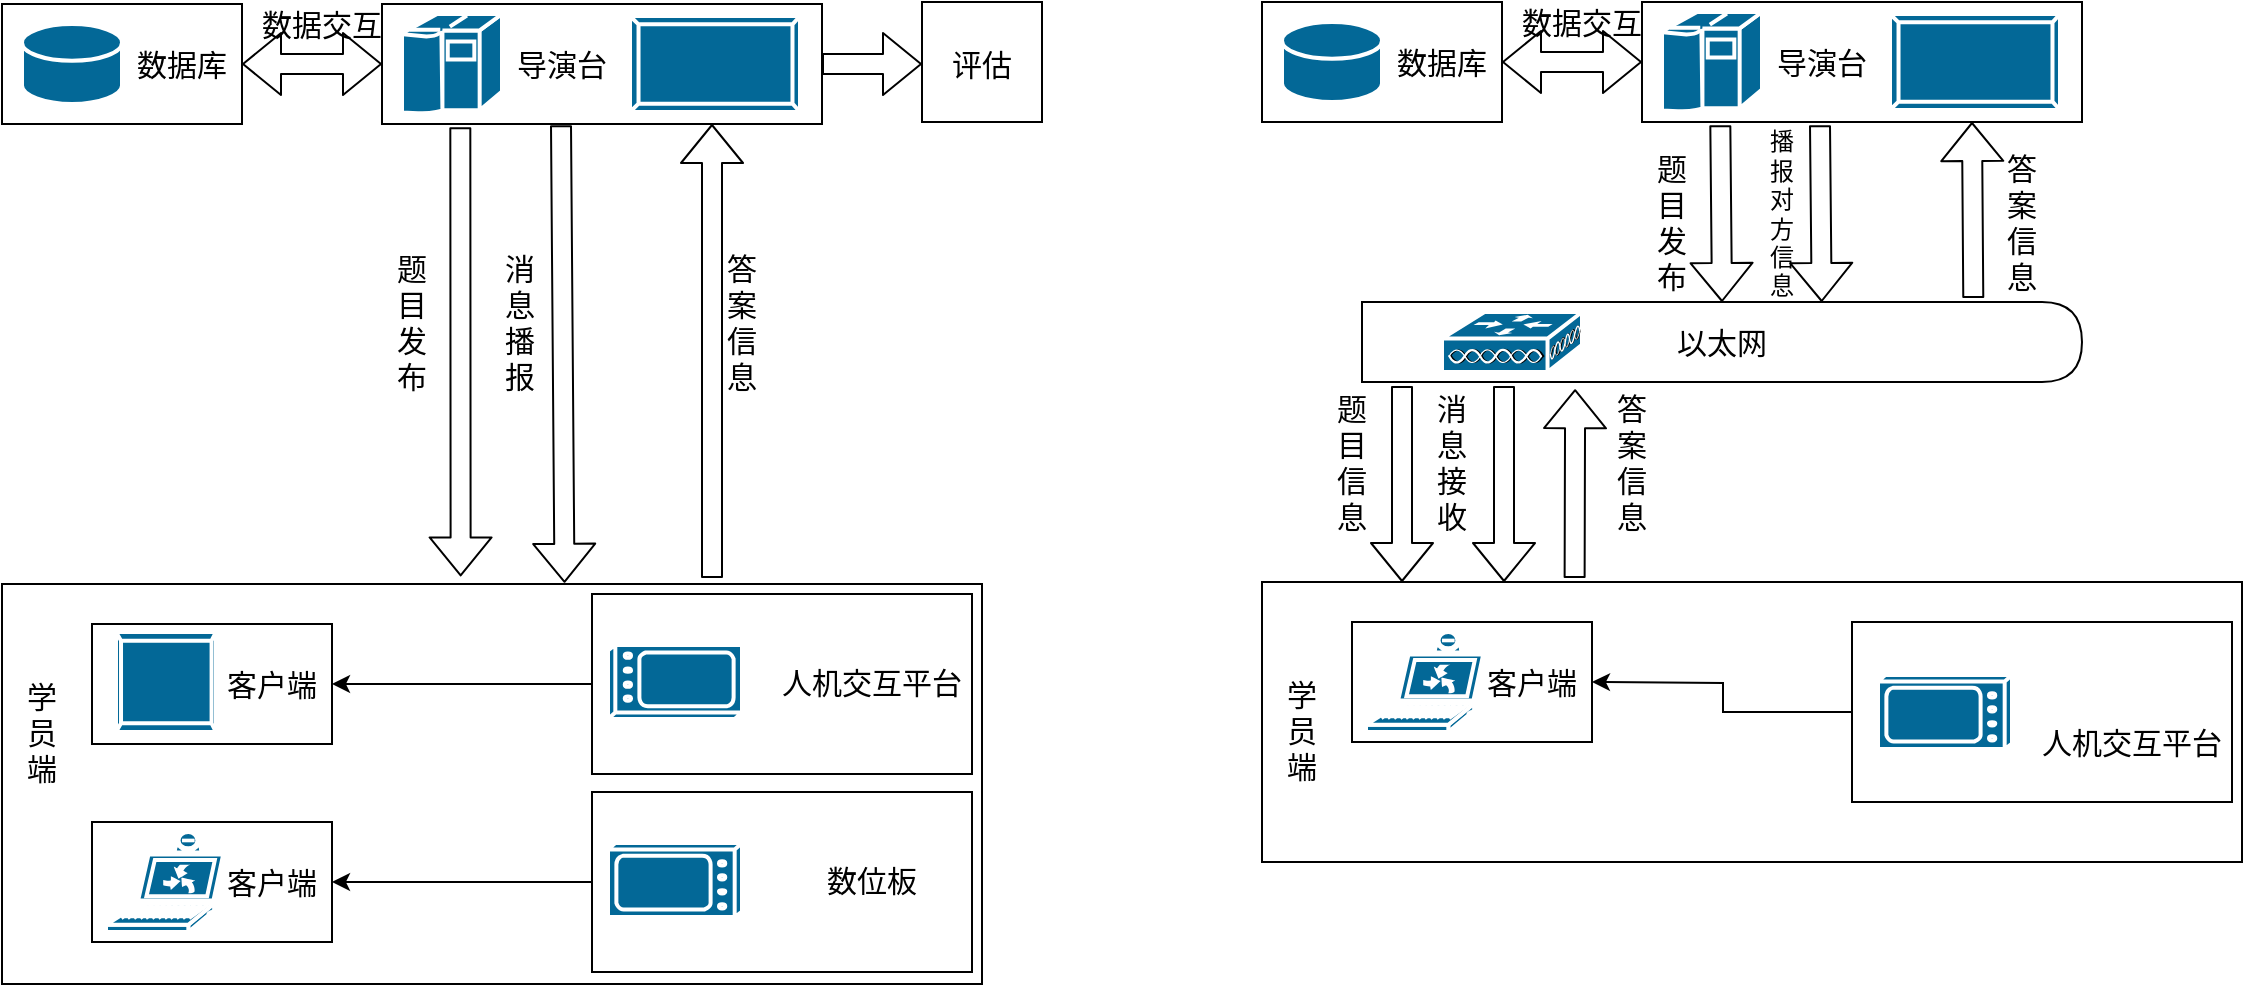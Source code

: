 <mxfile version="14.4.3" type="github">
  <diagram id="prtHgNgQTEPvFCAcTncT" name="Page-1">
    <mxGraphModel dx="1028" dy="511" grid="1" gridSize="10" guides="1" tooltips="1" connect="1" arrows="1" fold="1" page="1" pageScale="1" pageWidth="827" pageHeight="1169" math="0" shadow="0">
      <root>
        <mxCell id="0" />
        <mxCell id="1" parent="0" />
        <mxCell id="Bq_kC5_2EOcl6bQPgjw--1" value="" style="rounded=0;whiteSpace=wrap;html=1;" vertex="1" parent="1">
          <mxGeometry x="360" y="50" width="220" height="60" as="geometry" />
        </mxCell>
        <mxCell id="Bq_kC5_2EOcl6bQPgjw--8" value="" style="shape=mxgraph.cisco.computers_and_peripherals.ibm_mainframe;html=1;pointerEvents=1;dashed=0;fillColor=#036897;strokeColor=#ffffff;strokeWidth=2;verticalLabelPosition=bottom;verticalAlign=top;align=center;outlineConnect=0;" vertex="1" parent="1">
          <mxGeometry x="370" y="55" width="50" height="50" as="geometry" />
        </mxCell>
        <mxCell id="Bq_kC5_2EOcl6bQPgjw--9" value="&lt;font style=&quot;vertical-align: inherit; font-size: 15px;&quot;&gt;&lt;font style=&quot;vertical-align: inherit; font-size: 15px;&quot;&gt;导演台&lt;/font&gt;&lt;/font&gt;" style="text;html=1;strokeColor=none;fillColor=none;align=center;verticalAlign=middle;whiteSpace=wrap;rounded=0;fontSize=15;" vertex="1" parent="1">
          <mxGeometry x="400" y="70" width="100" height="20" as="geometry" />
        </mxCell>
        <mxCell id="Bq_kC5_2EOcl6bQPgjw--10" value="" style="shape=mxgraph.cisco.misc.pad_2;html=1;pointerEvents=1;dashed=0;fillColor=#036897;strokeColor=#ffffff;strokeWidth=2;verticalLabelPosition=bottom;verticalAlign=top;align=center;outlineConnect=0;fontSize=15;" vertex="1" parent="1">
          <mxGeometry x="484" y="56" width="85" height="48" as="geometry" />
        </mxCell>
        <mxCell id="Bq_kC5_2EOcl6bQPgjw--13" value="" style="rounded=0;whiteSpace=wrap;html=1;" vertex="1" parent="1">
          <mxGeometry x="170" y="50" width="120" height="60" as="geometry" />
        </mxCell>
        <mxCell id="Bq_kC5_2EOcl6bQPgjw--14" value="" style="shape=mxgraph.cisco.storage.relational_database;html=1;pointerEvents=1;dashed=0;fillColor=#036897;strokeColor=#ffffff;strokeWidth=2;verticalLabelPosition=bottom;verticalAlign=top;align=center;outlineConnect=0;fontSize=15;" vertex="1" parent="1">
          <mxGeometry x="180" y="60" width="50" height="40" as="geometry" />
        </mxCell>
        <mxCell id="Bq_kC5_2EOcl6bQPgjw--16" value="&lt;font style=&quot;vertical-align: inherit ; font-size: 15px&quot;&gt;&lt;font style=&quot;vertical-align: inherit ; font-size: 15px&quot;&gt;&lt;font style=&quot;vertical-align: inherit&quot;&gt;&lt;font style=&quot;vertical-align: inherit&quot;&gt;数据库&lt;/font&gt;&lt;/font&gt;&lt;/font&gt;&lt;/font&gt;" style="text;html=1;strokeColor=none;fillColor=none;align=center;verticalAlign=middle;whiteSpace=wrap;rounded=0;fontSize=15;" vertex="1" parent="1">
          <mxGeometry x="210" y="70" width="100" height="20" as="geometry" />
        </mxCell>
        <mxCell id="Bq_kC5_2EOcl6bQPgjw--17" value="" style="shape=flexArrow;endArrow=classic;startArrow=classic;html=1;fontSize=15;entryX=0;entryY=0.5;entryDx=0;entryDy=0;exitX=1;exitY=0.5;exitDx=0;exitDy=0;" edge="1" parent="1" source="Bq_kC5_2EOcl6bQPgjw--13" target="Bq_kC5_2EOcl6bQPgjw--1">
          <mxGeometry width="50" height="50" relative="1" as="geometry">
            <mxPoint x="290" y="90" as="sourcePoint" />
            <mxPoint x="440" y="120" as="targetPoint" />
          </mxGeometry>
        </mxCell>
        <mxCell id="Bq_kC5_2EOcl6bQPgjw--18" value="&lt;font style=&quot;vertical-align: inherit ; font-size: 15px&quot;&gt;&lt;font style=&quot;vertical-align: inherit ; font-size: 15px&quot;&gt;&lt;font style=&quot;vertical-align: inherit&quot;&gt;&lt;font style=&quot;vertical-align: inherit&quot;&gt;&lt;font style=&quot;vertical-align: inherit&quot;&gt;&lt;font style=&quot;vertical-align: inherit&quot;&gt;数据交互&lt;/font&gt;&lt;/font&gt;&lt;/font&gt;&lt;/font&gt;&lt;/font&gt;&lt;/font&gt;" style="text;html=1;strokeColor=none;fillColor=none;align=center;verticalAlign=middle;whiteSpace=wrap;rounded=0;fontSize=15;" vertex="1" parent="1">
          <mxGeometry x="280" y="50" width="100" height="20" as="geometry" />
        </mxCell>
        <mxCell id="Bq_kC5_2EOcl6bQPgjw--21" value="" style="shape=flexArrow;endArrow=classic;html=1;fontSize=15;entryX=0.468;entryY=-0.019;entryDx=0;entryDy=0;exitX=0.178;exitY=1.027;exitDx=0;exitDy=0;exitPerimeter=0;entryPerimeter=0;" edge="1" parent="1" source="Bq_kC5_2EOcl6bQPgjw--1" target="Bq_kC5_2EOcl6bQPgjw--41">
          <mxGeometry width="50" height="50" relative="1" as="geometry">
            <mxPoint x="170" y="150" as="sourcePoint" />
            <mxPoint x="400" y="200" as="targetPoint" />
          </mxGeometry>
        </mxCell>
        <mxCell id="Bq_kC5_2EOcl6bQPgjw--23" value="" style="shape=flexArrow;endArrow=classic;html=1;fontSize=15;entryX=0.574;entryY=-0.003;entryDx=0;entryDy=0;exitX=0.178;exitY=1.027;exitDx=0;exitDy=0;exitPerimeter=0;entryPerimeter=0;" edge="1" parent="1" target="Bq_kC5_2EOcl6bQPgjw--41">
          <mxGeometry width="50" height="50" relative="1" as="geometry">
            <mxPoint x="449.5" y="110.62" as="sourcePoint" />
            <mxPoint x="450.34" y="199" as="targetPoint" />
          </mxGeometry>
        </mxCell>
        <mxCell id="Bq_kC5_2EOcl6bQPgjw--25" value="" style="shape=flexArrow;endArrow=classic;html=1;fontSize=15;entryX=0.75;entryY=1;entryDx=0;entryDy=0;" edge="1" parent="1" target="Bq_kC5_2EOcl6bQPgjw--1">
          <mxGeometry width="50" height="50" relative="1" as="geometry">
            <mxPoint x="525" y="337" as="sourcePoint" />
            <mxPoint x="459.84" y="210" as="targetPoint" />
          </mxGeometry>
        </mxCell>
        <mxCell id="Bq_kC5_2EOcl6bQPgjw--41" value="" style="rounded=0;whiteSpace=wrap;html=1;" vertex="1" parent="1">
          <mxGeometry x="170" y="340" width="490" height="200" as="geometry" />
        </mxCell>
        <mxCell id="Bq_kC5_2EOcl6bQPgjw--42" value="" style="rounded=0;whiteSpace=wrap;html=1;" vertex="1" parent="1">
          <mxGeometry x="215" y="360" width="120" height="60" as="geometry" />
        </mxCell>
        <mxCell id="Bq_kC5_2EOcl6bQPgjw--43" style="edgeStyle=orthogonalEdgeStyle;rounded=0;orthogonalLoop=1;jettySize=auto;html=1;fontSize=15;" edge="1" parent="1" source="Bq_kC5_2EOcl6bQPgjw--44">
          <mxGeometry relative="1" as="geometry">
            <mxPoint x="335" y="390" as="targetPoint" />
          </mxGeometry>
        </mxCell>
        <mxCell id="Bq_kC5_2EOcl6bQPgjw--44" value="" style="rounded=0;whiteSpace=wrap;html=1;" vertex="1" parent="1">
          <mxGeometry x="465" y="345" width="190" height="90" as="geometry" />
        </mxCell>
        <mxCell id="Bq_kC5_2EOcl6bQPgjw--45" value="&lt;font style=&quot;vertical-align: inherit ; font-size: 15px&quot;&gt;&lt;font style=&quot;vertical-align: inherit ; font-size: 15px&quot;&gt;&lt;font style=&quot;vertical-align: inherit&quot;&gt;&lt;font style=&quot;vertical-align: inherit&quot;&gt;&lt;font style=&quot;vertical-align: inherit&quot;&gt;&lt;font style=&quot;vertical-align: inherit&quot;&gt;客户端&lt;/font&gt;&lt;/font&gt;&lt;/font&gt;&lt;/font&gt;&lt;/font&gt;&lt;/font&gt;" style="text;html=1;strokeColor=none;fillColor=none;align=center;verticalAlign=middle;whiteSpace=wrap;rounded=0;fontSize=15;" vertex="1" parent="1">
          <mxGeometry x="255" y="380" width="100" height="20" as="geometry" />
        </mxCell>
        <mxCell id="Bq_kC5_2EOcl6bQPgjw--48" value="&lt;font style=&quot;vertical-align: inherit ; font-size: 15px&quot;&gt;&lt;font style=&quot;vertical-align: inherit ; font-size: 15px&quot;&gt;&lt;font style=&quot;vertical-align: inherit&quot;&gt;&lt;font style=&quot;vertical-align: inherit&quot;&gt;&lt;font style=&quot;vertical-align: inherit&quot;&gt;&lt;font style=&quot;vertical-align: inherit&quot;&gt;&lt;font style=&quot;vertical-align: inherit&quot;&gt;&lt;font style=&quot;vertical-align: inherit&quot;&gt;人机交互平台&lt;/font&gt;&lt;/font&gt;&lt;/font&gt;&lt;/font&gt;&lt;/font&gt;&lt;/font&gt;&lt;/font&gt;&lt;/font&gt;" style="text;html=1;strokeColor=none;fillColor=none;align=center;verticalAlign=middle;whiteSpace=wrap;rounded=0;fontSize=15;" vertex="1" parent="1">
          <mxGeometry x="555" y="379" width="100" height="20" as="geometry" />
        </mxCell>
        <mxCell id="Bq_kC5_2EOcl6bQPgjw--49" value="&lt;font style=&quot;vertical-align: inherit ; font-size: 15px&quot;&gt;&lt;font style=&quot;vertical-align: inherit ; font-size: 15px&quot;&gt;&lt;font style=&quot;vertical-align: inherit&quot;&gt;&lt;font style=&quot;vertical-align: inherit&quot;&gt;&lt;font style=&quot;vertical-align: inherit&quot;&gt;&lt;font style=&quot;vertical-align: inherit&quot;&gt;学员端&lt;/font&gt;&lt;/font&gt;&lt;/font&gt;&lt;/font&gt;&lt;/font&gt;&lt;/font&gt;" style="text;html=1;strokeColor=none;fillColor=none;align=center;verticalAlign=middle;whiteSpace=wrap;rounded=0;fontSize=15;" vertex="1" parent="1">
          <mxGeometry x="180" y="403.5" width="20" height="20" as="geometry" />
        </mxCell>
        <mxCell id="Bq_kC5_2EOcl6bQPgjw--51" value="" style="rounded=0;whiteSpace=wrap;html=1;" vertex="1" parent="1">
          <mxGeometry x="990" y="49" width="220" height="60" as="geometry" />
        </mxCell>
        <mxCell id="Bq_kC5_2EOcl6bQPgjw--52" value="" style="shape=delay;whiteSpace=wrap;html=1;" vertex="1" parent="1">
          <mxGeometry x="850" y="199" width="360" height="40" as="geometry" />
        </mxCell>
        <mxCell id="Bq_kC5_2EOcl6bQPgjw--53" value="" style="shape=mxgraph.cisco.computers_and_peripherals.ibm_mainframe;html=1;pointerEvents=1;dashed=0;fillColor=#036897;strokeColor=#ffffff;strokeWidth=2;verticalLabelPosition=bottom;verticalAlign=top;align=center;outlineConnect=0;" vertex="1" parent="1">
          <mxGeometry x="1000" y="54" width="50" height="50" as="geometry" />
        </mxCell>
        <mxCell id="Bq_kC5_2EOcl6bQPgjw--54" value="&lt;font style=&quot;vertical-align: inherit; font-size: 15px;&quot;&gt;&lt;font style=&quot;vertical-align: inherit; font-size: 15px;&quot;&gt;导演台&lt;/font&gt;&lt;/font&gt;" style="text;html=1;strokeColor=none;fillColor=none;align=center;verticalAlign=middle;whiteSpace=wrap;rounded=0;fontSize=15;" vertex="1" parent="1">
          <mxGeometry x="1030" y="69" width="100" height="20" as="geometry" />
        </mxCell>
        <mxCell id="Bq_kC5_2EOcl6bQPgjw--55" value="" style="shape=mxgraph.cisco.misc.pad_2;html=1;pointerEvents=1;dashed=0;fillColor=#036897;strokeColor=#ffffff;strokeWidth=2;verticalLabelPosition=bottom;verticalAlign=top;align=center;outlineConnect=0;fontSize=15;" vertex="1" parent="1">
          <mxGeometry x="1114" y="55" width="85" height="48" as="geometry" />
        </mxCell>
        <mxCell id="Bq_kC5_2EOcl6bQPgjw--56" value="" style="shape=mxgraph.cisco.misc.mesh_ap;html=1;pointerEvents=1;dashed=0;fillColor=#036897;strokeColor=#ffffff;strokeWidth=2;verticalLabelPosition=bottom;verticalAlign=top;align=center;outlineConnect=0;fontSize=15;" vertex="1" parent="1">
          <mxGeometry x="890" y="204" width="70" height="30" as="geometry" />
        </mxCell>
        <mxCell id="Bq_kC5_2EOcl6bQPgjw--57" value="&lt;font style=&quot;vertical-align: inherit ; font-size: 15px&quot;&gt;&lt;font style=&quot;vertical-align: inherit ; font-size: 15px&quot;&gt;&lt;font style=&quot;vertical-align: inherit&quot;&gt;&lt;font style=&quot;vertical-align: inherit&quot;&gt;以太网&lt;/font&gt;&lt;/font&gt;&lt;/font&gt;&lt;/font&gt;" style="text;html=1;strokeColor=none;fillColor=none;align=center;verticalAlign=middle;whiteSpace=wrap;rounded=0;fontSize=15;" vertex="1" parent="1">
          <mxGeometry x="980" y="209" width="100" height="20" as="geometry" />
        </mxCell>
        <mxCell id="Bq_kC5_2EOcl6bQPgjw--58" value="" style="rounded=0;whiteSpace=wrap;html=1;" vertex="1" parent="1">
          <mxGeometry x="800" y="49" width="120" height="60" as="geometry" />
        </mxCell>
        <mxCell id="Bq_kC5_2EOcl6bQPgjw--59" value="" style="shape=mxgraph.cisco.storage.relational_database;html=1;pointerEvents=1;dashed=0;fillColor=#036897;strokeColor=#ffffff;strokeWidth=2;verticalLabelPosition=bottom;verticalAlign=top;align=center;outlineConnect=0;fontSize=15;" vertex="1" parent="1">
          <mxGeometry x="810" y="59" width="50" height="40" as="geometry" />
        </mxCell>
        <mxCell id="Bq_kC5_2EOcl6bQPgjw--60" value="&lt;font style=&quot;vertical-align: inherit ; font-size: 15px&quot;&gt;&lt;font style=&quot;vertical-align: inherit ; font-size: 15px&quot;&gt;&lt;font style=&quot;vertical-align: inherit&quot;&gt;&lt;font style=&quot;vertical-align: inherit&quot;&gt;数据库&lt;/font&gt;&lt;/font&gt;&lt;/font&gt;&lt;/font&gt;" style="text;html=1;strokeColor=none;fillColor=none;align=center;verticalAlign=middle;whiteSpace=wrap;rounded=0;fontSize=15;" vertex="1" parent="1">
          <mxGeometry x="840" y="69" width="100" height="20" as="geometry" />
        </mxCell>
        <mxCell id="Bq_kC5_2EOcl6bQPgjw--61" value="" style="shape=flexArrow;endArrow=classic;startArrow=classic;html=1;fontSize=15;entryX=0;entryY=0.5;entryDx=0;entryDy=0;exitX=1;exitY=0.5;exitDx=0;exitDy=0;" edge="1" parent="1" source="Bq_kC5_2EOcl6bQPgjw--58" target="Bq_kC5_2EOcl6bQPgjw--51">
          <mxGeometry width="50" height="50" relative="1" as="geometry">
            <mxPoint x="920" y="89" as="sourcePoint" />
            <mxPoint x="1070" y="119" as="targetPoint" />
          </mxGeometry>
        </mxCell>
        <mxCell id="Bq_kC5_2EOcl6bQPgjw--62" value="&lt;font style=&quot;vertical-align: inherit ; font-size: 15px&quot;&gt;&lt;font style=&quot;vertical-align: inherit ; font-size: 15px&quot;&gt;&lt;font style=&quot;vertical-align: inherit&quot;&gt;&lt;font style=&quot;vertical-align: inherit&quot;&gt;&lt;font style=&quot;vertical-align: inherit&quot;&gt;&lt;font style=&quot;vertical-align: inherit&quot;&gt;数据交互&lt;/font&gt;&lt;/font&gt;&lt;/font&gt;&lt;/font&gt;&lt;/font&gt;&lt;/font&gt;" style="text;html=1;strokeColor=none;fillColor=none;align=center;verticalAlign=middle;whiteSpace=wrap;rounded=0;fontSize=15;" vertex="1" parent="1">
          <mxGeometry x="910" y="49" width="100" height="20" as="geometry" />
        </mxCell>
        <mxCell id="Bq_kC5_2EOcl6bQPgjw--63" value="" style="shape=flexArrow;endArrow=classic;html=1;fontSize=15;entryX=0.5;entryY=0;entryDx=0;entryDy=0;exitX=0.178;exitY=1.027;exitDx=0;exitDy=0;exitPerimeter=0;" edge="1" parent="1" source="Bq_kC5_2EOcl6bQPgjw--51" target="Bq_kC5_2EOcl6bQPgjw--52">
          <mxGeometry width="50" height="50" relative="1" as="geometry">
            <mxPoint x="800" y="149" as="sourcePoint" />
            <mxPoint x="1040" y="159" as="targetPoint" />
          </mxGeometry>
        </mxCell>
        <mxCell id="Bq_kC5_2EOcl6bQPgjw--64" value="&lt;font style=&quot;vertical-align: inherit ; font-size: 15px&quot;&gt;&lt;font style=&quot;vertical-align: inherit ; font-size: 15px&quot;&gt;&lt;font style=&quot;vertical-align: inherit&quot;&gt;&lt;font style=&quot;vertical-align: inherit&quot;&gt;题目发布&lt;/font&gt;&lt;/font&gt;&lt;/font&gt;&lt;/font&gt;" style="text;html=1;strokeColor=none;fillColor=none;align=center;verticalAlign=middle;whiteSpace=wrap;rounded=0;fontSize=15;" vertex="1" parent="1">
          <mxGeometry x="990" y="149" width="30" height="20" as="geometry" />
        </mxCell>
        <mxCell id="Bq_kC5_2EOcl6bQPgjw--65" value="" style="shape=flexArrow;endArrow=classic;html=1;fontSize=15;entryX=0.5;entryY=0;entryDx=0;entryDy=0;exitX=0.178;exitY=1.027;exitDx=0;exitDy=0;exitPerimeter=0;" edge="1" parent="1">
          <mxGeometry width="50" height="50" relative="1" as="geometry">
            <mxPoint x="1079" y="110.62" as="sourcePoint" />
            <mxPoint x="1079.84" y="199" as="targetPoint" />
          </mxGeometry>
        </mxCell>
        <mxCell id="Bq_kC5_2EOcl6bQPgjw--66" value="&lt;font style=&quot;vertical-align: inherit; font-size: 12px;&quot;&gt;&lt;font style=&quot;vertical-align: inherit; font-size: 12px;&quot;&gt;&lt;font style=&quot;vertical-align: inherit; font-size: 12px;&quot;&gt;&lt;font style=&quot;vertical-align: inherit; font-size: 12px;&quot;&gt;&lt;font style=&quot;vertical-align: inherit; font-size: 12px;&quot;&gt;&lt;font style=&quot;vertical-align: inherit; font-size: 12px;&quot;&gt;&lt;font style=&quot;vertical-align: inherit; font-size: 12px;&quot;&gt;&lt;font style=&quot;vertical-align: inherit ; font-size: 12px&quot;&gt;播报对方信息&lt;/font&gt;&lt;/font&gt;&lt;/font&gt;&lt;/font&gt;&lt;/font&gt;&lt;/font&gt;&lt;/font&gt;&lt;/font&gt;" style="text;html=1;strokeColor=none;fillColor=none;align=center;verticalAlign=middle;whiteSpace=wrap;rounded=0;fontSize=12;" vertex="1" parent="1">
          <mxGeometry x="1050" y="149" width="20" height="11" as="geometry" />
        </mxCell>
        <mxCell id="Bq_kC5_2EOcl6bQPgjw--67" value="" style="shape=flexArrow;endArrow=classic;html=1;fontSize=15;entryX=0.75;entryY=1;entryDx=0;entryDy=0;exitX=0.849;exitY=-0.05;exitDx=0;exitDy=0;exitPerimeter=0;" edge="1" parent="1" source="Bq_kC5_2EOcl6bQPgjw--52" target="Bq_kC5_2EOcl6bQPgjw--51">
          <mxGeometry width="50" height="50" relative="1" as="geometry">
            <mxPoint x="1089" y="120.62" as="sourcePoint" />
            <mxPoint x="1089.84" y="209" as="targetPoint" />
          </mxGeometry>
        </mxCell>
        <mxCell id="Bq_kC5_2EOcl6bQPgjw--68" value="&lt;font style=&quot;vertical-align: inherit ; font-size: 15px&quot;&gt;&lt;font style=&quot;vertical-align: inherit ; font-size: 15px&quot;&gt;&lt;font style=&quot;vertical-align: inherit&quot;&gt;&lt;font style=&quot;vertical-align: inherit&quot;&gt;&lt;font style=&quot;vertical-align: inherit&quot;&gt;&lt;font style=&quot;vertical-align: inherit&quot;&gt;&lt;font style=&quot;vertical-align: inherit&quot;&gt;&lt;font style=&quot;vertical-align: inherit&quot;&gt;答案信息&lt;/font&gt;&lt;/font&gt;&lt;/font&gt;&lt;/font&gt;&lt;/font&gt;&lt;/font&gt;&lt;/font&gt;&lt;/font&gt;" style="text;html=1;strokeColor=none;fillColor=none;align=center;verticalAlign=middle;whiteSpace=wrap;rounded=0;fontSize=15;" vertex="1" parent="1">
          <mxGeometry x="1170" y="149" width="20" height="20" as="geometry" />
        </mxCell>
        <mxCell id="Bq_kC5_2EOcl6bQPgjw--69" value="&lt;font style=&quot;vertical-align: inherit ; font-size: 15px&quot;&gt;&lt;font style=&quot;vertical-align: inherit ; font-size: 15px&quot;&gt;&lt;font style=&quot;vertical-align: inherit&quot;&gt;&lt;font style=&quot;vertical-align: inherit&quot;&gt;&lt;font style=&quot;vertical-align: inherit&quot;&gt;&lt;font style=&quot;vertical-align: inherit&quot;&gt;题目信息&lt;/font&gt;&lt;/font&gt;&lt;/font&gt;&lt;/font&gt;&lt;/font&gt;&lt;/font&gt;" style="text;html=1;strokeColor=none;fillColor=none;align=center;verticalAlign=middle;whiteSpace=wrap;rounded=0;fontSize=15;" vertex="1" parent="1">
          <mxGeometry x="830" y="269" width="30" height="20" as="geometry" />
        </mxCell>
        <mxCell id="Bq_kC5_2EOcl6bQPgjw--70" value="" style="shape=flexArrow;endArrow=classic;html=1;fontSize=15;" edge="1" parent="1">
          <mxGeometry width="50" height="50" relative="1" as="geometry">
            <mxPoint x="921" y="241" as="sourcePoint" />
            <mxPoint x="921" y="339" as="targetPoint" />
          </mxGeometry>
        </mxCell>
        <mxCell id="Bq_kC5_2EOcl6bQPgjw--71" value="&lt;font style=&quot;vertical-align: inherit ; font-size: 15px&quot;&gt;&lt;font style=&quot;vertical-align: inherit ; font-size: 15px&quot;&gt;&lt;font style=&quot;vertical-align: inherit&quot;&gt;&lt;font style=&quot;vertical-align: inherit&quot;&gt;&lt;font style=&quot;vertical-align: inherit&quot;&gt;&lt;font style=&quot;vertical-align: inherit&quot;&gt;&lt;font style=&quot;vertical-align: inherit&quot;&gt;&lt;font style=&quot;vertical-align: inherit&quot;&gt;消息接收&lt;/font&gt;&lt;/font&gt;&lt;/font&gt;&lt;/font&gt;&lt;/font&gt;&lt;/font&gt;&lt;/font&gt;&lt;/font&gt;" style="text;html=1;strokeColor=none;fillColor=none;align=center;verticalAlign=middle;whiteSpace=wrap;rounded=0;fontSize=15;" vertex="1" parent="1">
          <mxGeometry x="880" y="269" width="30" height="20" as="geometry" />
        </mxCell>
        <mxCell id="Bq_kC5_2EOcl6bQPgjw--72" value="" style="shape=flexArrow;endArrow=classic;html=1;fontSize=15;exitX=0.319;exitY=-0.014;exitDx=0;exitDy=0;exitPerimeter=0;entryX=0.296;entryY=1.09;entryDx=0;entryDy=0;entryPerimeter=0;" edge="1" parent="1" source="Bq_kC5_2EOcl6bQPgjw--74" target="Bq_kC5_2EOcl6bQPgjw--52">
          <mxGeometry width="50" height="50" relative="1" as="geometry">
            <mxPoint x="956.44" y="330.4" as="sourcePoint" />
            <mxPoint x="981" y="319" as="targetPoint" />
          </mxGeometry>
        </mxCell>
        <mxCell id="Bq_kC5_2EOcl6bQPgjw--73" value="&lt;font style=&quot;vertical-align: inherit ; font-size: 15px&quot;&gt;&lt;font style=&quot;vertical-align: inherit ; font-size: 15px&quot;&gt;&lt;font style=&quot;vertical-align: inherit&quot;&gt;&lt;font style=&quot;vertical-align: inherit&quot;&gt;&lt;font style=&quot;vertical-align: inherit&quot;&gt;&lt;font style=&quot;vertical-align: inherit&quot;&gt;&lt;font style=&quot;vertical-align: inherit&quot;&gt;&lt;font style=&quot;vertical-align: inherit&quot;&gt;&lt;font style=&quot;vertical-align: inherit&quot;&gt;&lt;font style=&quot;vertical-align: inherit&quot;&gt;答案信息&lt;/font&gt;&lt;/font&gt;&lt;/font&gt;&lt;/font&gt;&lt;/font&gt;&lt;/font&gt;&lt;/font&gt;&lt;/font&gt;&lt;/font&gt;&lt;/font&gt;" style="text;html=1;strokeColor=none;fillColor=none;align=center;verticalAlign=middle;whiteSpace=wrap;rounded=0;fontSize=15;" vertex="1" parent="1">
          <mxGeometry x="970" y="269" width="30" height="20" as="geometry" />
        </mxCell>
        <mxCell id="Bq_kC5_2EOcl6bQPgjw--74" value="" style="rounded=0;whiteSpace=wrap;html=1;" vertex="1" parent="1">
          <mxGeometry x="800" y="339" width="490" height="140" as="geometry" />
        </mxCell>
        <mxCell id="Bq_kC5_2EOcl6bQPgjw--75" value="" style="rounded=0;whiteSpace=wrap;html=1;" vertex="1" parent="1">
          <mxGeometry x="845" y="359" width="120" height="60" as="geometry" />
        </mxCell>
        <mxCell id="Bq_kC5_2EOcl6bQPgjw--76" style="edgeStyle=orthogonalEdgeStyle;rounded=0;orthogonalLoop=1;jettySize=auto;html=1;fontSize=15;" edge="1" parent="1" source="Bq_kC5_2EOcl6bQPgjw--77">
          <mxGeometry relative="1" as="geometry">
            <mxPoint x="965" y="389" as="targetPoint" />
          </mxGeometry>
        </mxCell>
        <mxCell id="Bq_kC5_2EOcl6bQPgjw--77" value="" style="rounded=0;whiteSpace=wrap;html=1;" vertex="1" parent="1">
          <mxGeometry x="1095" y="359" width="190" height="90" as="geometry" />
        </mxCell>
        <mxCell id="Bq_kC5_2EOcl6bQPgjw--78" value="&lt;font style=&quot;vertical-align: inherit ; font-size: 15px&quot;&gt;&lt;font style=&quot;vertical-align: inherit ; font-size: 15px&quot;&gt;&lt;font style=&quot;vertical-align: inherit&quot;&gt;&lt;font style=&quot;vertical-align: inherit&quot;&gt;&lt;font style=&quot;vertical-align: inherit&quot;&gt;&lt;font style=&quot;vertical-align: inherit&quot;&gt;客户端&lt;/font&gt;&lt;/font&gt;&lt;/font&gt;&lt;/font&gt;&lt;/font&gt;&lt;/font&gt;" style="text;html=1;strokeColor=none;fillColor=none;align=center;verticalAlign=middle;whiteSpace=wrap;rounded=0;fontSize=15;" vertex="1" parent="1">
          <mxGeometry x="885" y="379" width="100" height="20" as="geometry" />
        </mxCell>
        <mxCell id="Bq_kC5_2EOcl6bQPgjw--79" value="" style="shape=mxgraph.cisco.computers_and_peripherals.upc;html=1;pointerEvents=1;dashed=0;fillColor=#036897;strokeColor=#ffffff;strokeWidth=2;verticalLabelPosition=bottom;verticalAlign=top;align=center;outlineConnect=0;fontSize=15;" vertex="1" parent="1">
          <mxGeometry x="852" y="364" width="60" height="50" as="geometry" />
        </mxCell>
        <mxCell id="Bq_kC5_2EOcl6bQPgjw--80" value="" style="shape=mxgraph.cisco.misc.handheld;html=1;pointerEvents=1;dashed=0;fillColor=#036897;strokeColor=#ffffff;strokeWidth=2;verticalLabelPosition=bottom;verticalAlign=top;align=center;outlineConnect=0;fontSize=15;" vertex="1" parent="1">
          <mxGeometry x="1108" y="385.5" width="67" height="37" as="geometry" />
        </mxCell>
        <mxCell id="Bq_kC5_2EOcl6bQPgjw--81" value="&lt;font style=&quot;vertical-align: inherit ; font-size: 15px&quot;&gt;&lt;font style=&quot;vertical-align: inherit ; font-size: 15px&quot;&gt;&lt;font style=&quot;vertical-align: inherit&quot;&gt;&lt;font style=&quot;vertical-align: inherit&quot;&gt;&lt;font style=&quot;vertical-align: inherit&quot;&gt;&lt;font style=&quot;vertical-align: inherit&quot;&gt;&lt;font style=&quot;vertical-align: inherit&quot;&gt;&lt;font style=&quot;vertical-align: inherit&quot;&gt;人机交互平台&lt;/font&gt;&lt;/font&gt;&lt;/font&gt;&lt;/font&gt;&lt;/font&gt;&lt;/font&gt;&lt;/font&gt;&lt;/font&gt;" style="text;html=1;strokeColor=none;fillColor=none;align=center;verticalAlign=middle;whiteSpace=wrap;rounded=0;fontSize=15;" vertex="1" parent="1">
          <mxGeometry x="1185" y="409" width="100" height="20" as="geometry" />
        </mxCell>
        <mxCell id="Bq_kC5_2EOcl6bQPgjw--82" value="&lt;font style=&quot;vertical-align: inherit ; font-size: 15px&quot;&gt;&lt;font style=&quot;vertical-align: inherit ; font-size: 15px&quot;&gt;&lt;font style=&quot;vertical-align: inherit&quot;&gt;&lt;font style=&quot;vertical-align: inherit&quot;&gt;&lt;font style=&quot;vertical-align: inherit&quot;&gt;&lt;font style=&quot;vertical-align: inherit&quot;&gt;学员端&lt;/font&gt;&lt;/font&gt;&lt;/font&gt;&lt;/font&gt;&lt;/font&gt;&lt;/font&gt;" style="text;html=1;strokeColor=none;fillColor=none;align=center;verticalAlign=middle;whiteSpace=wrap;rounded=0;fontSize=15;" vertex="1" parent="1">
          <mxGeometry x="810" y="402.5" width="20" height="20" as="geometry" />
        </mxCell>
        <mxCell id="Bq_kC5_2EOcl6bQPgjw--83" value="" style="shape=flexArrow;endArrow=classic;html=1;fontSize=15;" edge="1" parent="1">
          <mxGeometry width="50" height="50" relative="1" as="geometry">
            <mxPoint x="870" y="241" as="sourcePoint" />
            <mxPoint x="870" y="339" as="targetPoint" />
          </mxGeometry>
        </mxCell>
        <mxCell id="Bq_kC5_2EOcl6bQPgjw--86" value="" style="shape=flexArrow;endArrow=classic;html=1;fontSize=15;exitX=1;exitY=0.5;exitDx=0;exitDy=0;" edge="1" parent="1" source="Bq_kC5_2EOcl6bQPgjw--1">
          <mxGeometry width="50" height="50" relative="1" as="geometry">
            <mxPoint x="535.64" y="208" as="sourcePoint" />
            <mxPoint x="630" y="80" as="targetPoint" />
          </mxGeometry>
        </mxCell>
        <mxCell id="Bq_kC5_2EOcl6bQPgjw--87" value="" style="rounded=0;whiteSpace=wrap;html=1;" vertex="1" parent="1">
          <mxGeometry x="630" y="49" width="60" height="60" as="geometry" />
        </mxCell>
        <mxCell id="Bq_kC5_2EOcl6bQPgjw--88" value="&lt;font style=&quot;vertical-align: inherit ; font-size: 15px&quot;&gt;&lt;font style=&quot;vertical-align: inherit ; font-size: 15px&quot;&gt;评估&lt;/font&gt;&lt;/font&gt;" style="text;html=1;strokeColor=none;fillColor=none;align=center;verticalAlign=middle;whiteSpace=wrap;rounded=0;fontSize=15;" vertex="1" parent="1">
          <mxGeometry x="610" y="70" width="100" height="20" as="geometry" />
        </mxCell>
        <mxCell id="Bq_kC5_2EOcl6bQPgjw--89" value="" style="rounded=0;whiteSpace=wrap;html=1;" vertex="1" parent="1">
          <mxGeometry x="215" y="459" width="120" height="60" as="geometry" />
        </mxCell>
        <mxCell id="Bq_kC5_2EOcl6bQPgjw--90" value="" style="shape=mxgraph.cisco.computers_and_peripherals.upc;html=1;pointerEvents=1;dashed=0;fillColor=#036897;strokeColor=#ffffff;strokeWidth=2;verticalLabelPosition=bottom;verticalAlign=top;align=center;outlineConnect=0;fontSize=15;" vertex="1" parent="1">
          <mxGeometry x="222" y="464" width="60" height="50" as="geometry" />
        </mxCell>
        <mxCell id="Bq_kC5_2EOcl6bQPgjw--92" value="" style="shape=mxgraph.cisco.misc.pad_2;html=1;pointerEvents=1;dashed=0;fillColor=#036897;strokeColor=#ffffff;strokeWidth=2;verticalLabelPosition=bottom;verticalAlign=top;align=center;outlineConnect=0;fontSize=12;" vertex="1" parent="1">
          <mxGeometry x="227" y="364" width="50" height="50" as="geometry" />
        </mxCell>
        <mxCell id="Bq_kC5_2EOcl6bQPgjw--93" value="&lt;font style=&quot;vertical-align: inherit ; font-size: 15px&quot;&gt;&lt;font style=&quot;vertical-align: inherit ; font-size: 15px&quot;&gt;&lt;font style=&quot;vertical-align: inherit&quot;&gt;&lt;font style=&quot;vertical-align: inherit&quot;&gt;&lt;font style=&quot;vertical-align: inherit&quot;&gt;&lt;font style=&quot;vertical-align: inherit&quot;&gt;客户端&lt;/font&gt;&lt;/font&gt;&lt;/font&gt;&lt;/font&gt;&lt;/font&gt;&lt;/font&gt;" style="text;html=1;strokeColor=none;fillColor=none;align=center;verticalAlign=middle;whiteSpace=wrap;rounded=0;fontSize=15;" vertex="1" parent="1">
          <mxGeometry x="255" y="479" width="100" height="20" as="geometry" />
        </mxCell>
        <mxCell id="Bq_kC5_2EOcl6bQPgjw--98" style="edgeStyle=orthogonalEdgeStyle;rounded=0;orthogonalLoop=1;jettySize=auto;html=1;fontSize=12;" edge="1" parent="1" source="Bq_kC5_2EOcl6bQPgjw--94" target="Bq_kC5_2EOcl6bQPgjw--89">
          <mxGeometry relative="1" as="geometry" />
        </mxCell>
        <mxCell id="Bq_kC5_2EOcl6bQPgjw--94" value="" style="rounded=0;whiteSpace=wrap;html=1;" vertex="1" parent="1">
          <mxGeometry x="465" y="444" width="190" height="90" as="geometry" />
        </mxCell>
        <mxCell id="Bq_kC5_2EOcl6bQPgjw--95" value="" style="shape=mxgraph.cisco.misc.handheld;html=1;pointerEvents=1;dashed=0;fillColor=#036897;strokeColor=#ffffff;strokeWidth=2;verticalLabelPosition=bottom;verticalAlign=top;align=center;outlineConnect=0;fontSize=15;" vertex="1" parent="1">
          <mxGeometry x="473" y="469.5" width="67" height="37" as="geometry" />
        </mxCell>
        <mxCell id="Bq_kC5_2EOcl6bQPgjw--96" value="&lt;font style=&quot;vertical-align: inherit ; font-size: 15px&quot;&gt;&lt;font style=&quot;vertical-align: inherit ; font-size: 15px&quot;&gt;&lt;font style=&quot;vertical-align: inherit&quot;&gt;&lt;font style=&quot;vertical-align: inherit&quot;&gt;&lt;font style=&quot;vertical-align: inherit&quot;&gt;&lt;font style=&quot;vertical-align: inherit&quot;&gt;&lt;font style=&quot;vertical-align: inherit&quot;&gt;&lt;font style=&quot;vertical-align: inherit&quot;&gt;数位板&lt;/font&gt;&lt;/font&gt;&lt;/font&gt;&lt;/font&gt;&lt;/font&gt;&lt;/font&gt;&lt;/font&gt;&lt;/font&gt;" style="text;html=1;strokeColor=none;fillColor=none;align=center;verticalAlign=middle;whiteSpace=wrap;rounded=0;fontSize=15;" vertex="1" parent="1">
          <mxGeometry x="555" y="478" width="100" height="20" as="geometry" />
        </mxCell>
        <mxCell id="Bq_kC5_2EOcl6bQPgjw--47" value="" style="shape=mxgraph.cisco.misc.handheld;html=1;pointerEvents=1;dashed=0;fillColor=#036897;strokeColor=#ffffff;strokeWidth=2;verticalLabelPosition=bottom;verticalAlign=top;align=center;outlineConnect=0;fontSize=15;direction=west;" vertex="1" parent="1">
          <mxGeometry x="473" y="370.5" width="67" height="37" as="geometry" />
        </mxCell>
        <mxCell id="Bq_kC5_2EOcl6bQPgjw--100" value="&lt;font style=&quot;vertical-align: inherit ; font-size: 15px&quot;&gt;&lt;font style=&quot;vertical-align: inherit ; font-size: 15px&quot;&gt;&lt;font style=&quot;vertical-align: inherit&quot;&gt;&lt;font style=&quot;vertical-align: inherit&quot;&gt;题目发布&lt;/font&gt;&lt;/font&gt;&lt;/font&gt;&lt;/font&gt;" style="text;html=1;strokeColor=none;fillColor=none;align=center;verticalAlign=middle;whiteSpace=wrap;rounded=0;fontSize=15;" vertex="1" parent="1">
          <mxGeometry x="360" y="199" width="30" height="20" as="geometry" />
        </mxCell>
        <mxCell id="Bq_kC5_2EOcl6bQPgjw--101" value="&lt;font style=&quot;vertical-align: inherit ; font-size: 15px&quot;&gt;&lt;font style=&quot;vertical-align: inherit ; font-size: 15px&quot;&gt;&lt;font style=&quot;vertical-align: inherit&quot;&gt;&lt;font style=&quot;vertical-align: inherit&quot;&gt;消息播报&lt;/font&gt;&lt;/font&gt;&lt;/font&gt;&lt;/font&gt;" style="text;html=1;strokeColor=none;fillColor=none;align=center;verticalAlign=middle;whiteSpace=wrap;rounded=0;fontSize=15;" vertex="1" parent="1">
          <mxGeometry x="414" y="199" width="30" height="20" as="geometry" />
        </mxCell>
        <mxCell id="Bq_kC5_2EOcl6bQPgjw--102" value="&lt;font style=&quot;vertical-align: inherit ; font-size: 15px&quot;&gt;&lt;font style=&quot;vertical-align: inherit ; font-size: 15px&quot;&gt;&lt;font style=&quot;vertical-align: inherit&quot;&gt;&lt;font style=&quot;vertical-align: inherit&quot;&gt;答案信息&lt;/font&gt;&lt;/font&gt;&lt;/font&gt;&lt;/font&gt;" style="text;html=1;strokeColor=none;fillColor=none;align=center;verticalAlign=middle;whiteSpace=wrap;rounded=0;fontSize=15;" vertex="1" parent="1">
          <mxGeometry x="525" y="199" width="30" height="20" as="geometry" />
        </mxCell>
      </root>
    </mxGraphModel>
  </diagram>
</mxfile>
